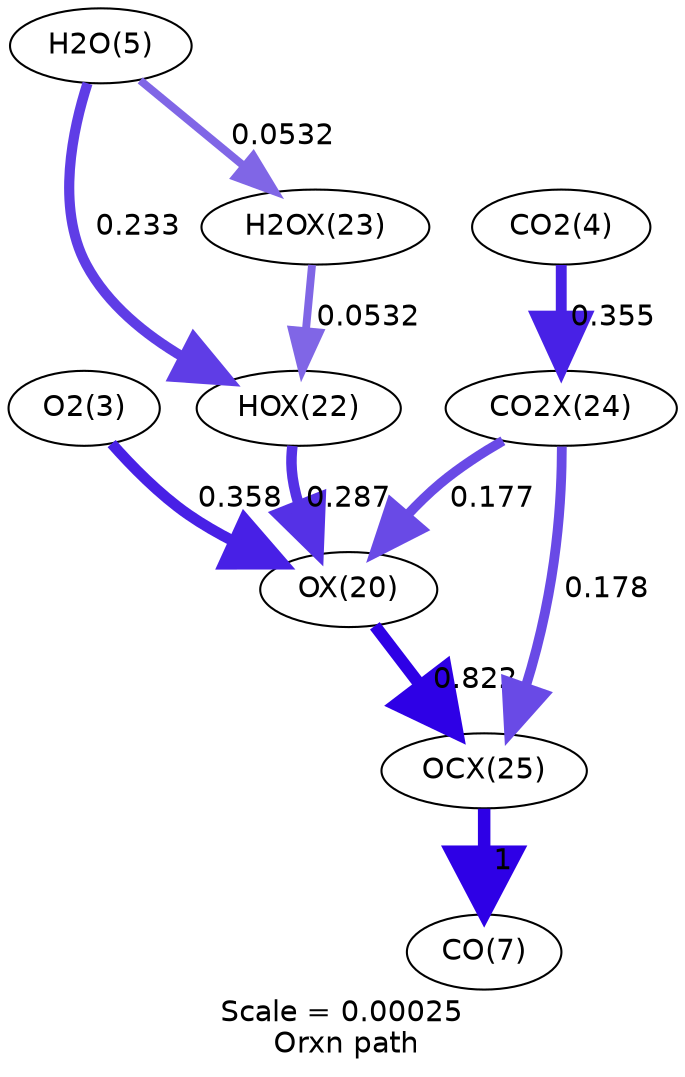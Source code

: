 digraph reaction_paths {
center=1;
s4 -> s24[fontname="Helvetica", penwidth=5.23, arrowsize=2.61, color="0.7, 0.858, 0.9"
, label=" 0.358"];
s26 -> s24[fontname="Helvetica", penwidth=5.06, arrowsize=2.53, color="0.7, 0.787, 0.9"
, label=" 0.287"];
s24 -> s29[fontname="Helvetica", penwidth=5.85, arrowsize=2.93, color="0.7, 1.32, 0.9"
, label=" 0.822"];
s28 -> s24[fontname="Helvetica", penwidth=4.69, arrowsize=2.35, color="0.7, 0.677, 0.9"
, label=" 0.177"];
s6 -> s26[fontname="Helvetica", penwidth=4.9, arrowsize=2.45, color="0.7, 0.733, 0.9"
, label=" 0.233"];
s27 -> s26[fontname="Helvetica", penwidth=3.79, arrowsize=1.89, color="0.7, 0.553, 0.9"
, label=" 0.0532"];
s6 -> s27[fontname="Helvetica", penwidth=3.79, arrowsize=1.89, color="0.7, 0.553, 0.9"
, label=" 0.0532"];
s29 -> s8[fontname="Helvetica", penwidth=6, arrowsize=3, color="0.7, 1.5, 0.9"
, label=" 1"];
s28 -> s29[fontname="Helvetica", penwidth=4.7, arrowsize=2.35, color="0.7, 0.678, 0.9"
, label=" 0.178"];
s5 -> s28[fontname="Helvetica", penwidth=5.22, arrowsize=2.61, color="0.7, 0.855, 0.9"
, label=" 0.355"];
s4 [ fontname="Helvetica", label="O2(3)"];
s5 [ fontname="Helvetica", label="CO2(4)"];
s6 [ fontname="Helvetica", label="H2O(5)"];
s8 [ fontname="Helvetica", label="CO(7)"];
s24 [ fontname="Helvetica", label="OX(20)"];
s26 [ fontname="Helvetica", label="HOX(22)"];
s27 [ fontname="Helvetica", label="H2OX(23)"];
s28 [ fontname="Helvetica", label="CO2X(24)"];
s29 [ fontname="Helvetica", label="OCX(25)"];
 label = "Scale = 0.00025\l Orxn path";
 fontname = "Helvetica";
}
